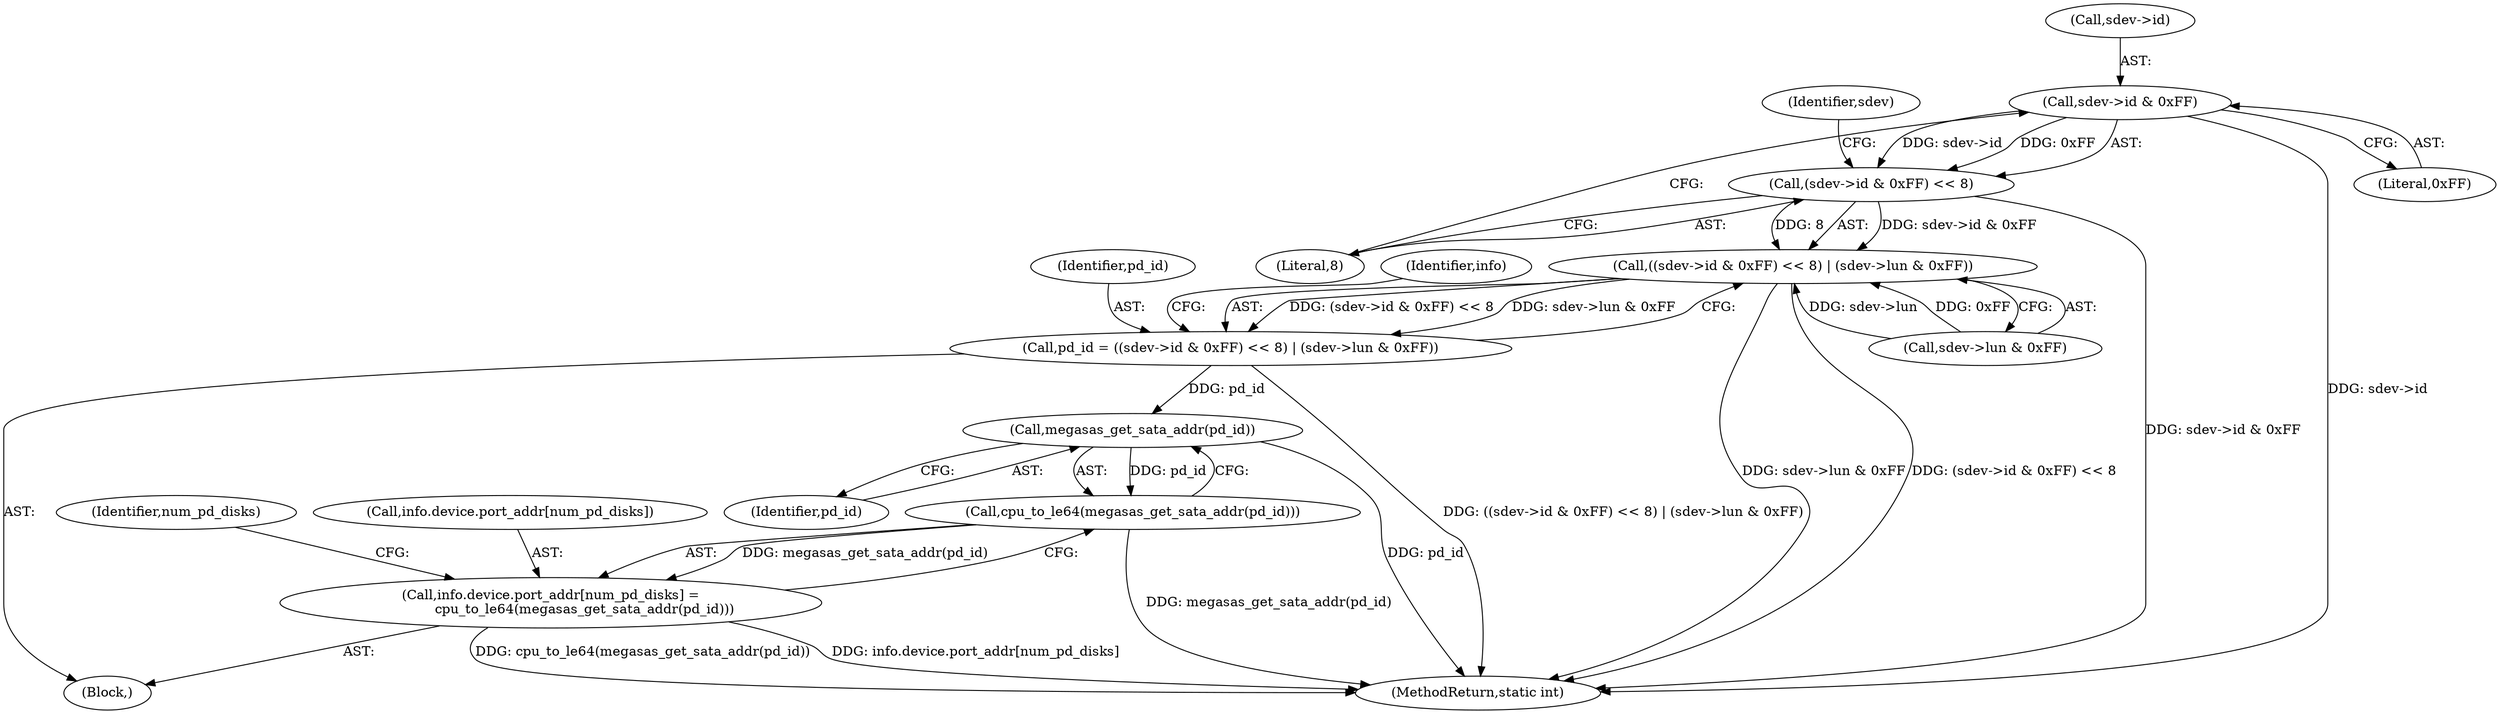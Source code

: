 digraph "0_qemu_844864fbae66935951529408831c2f22367a57b6@pointer" {
"1000232" [label="(Call,sdev->id & 0xFF)"];
"1000231" [label="(Call,(sdev->id & 0xFF) << 8)"];
"1000230" [label="(Call,((sdev->id & 0xFF) << 8) | (sdev->lun & 0xFF))"];
"1000228" [label="(Call,pd_id = ((sdev->id & 0xFF) << 8) | (sdev->lun & 0xFF))"];
"1000252" [label="(Call,megasas_get_sata_addr(pd_id))"];
"1000251" [label="(Call,cpu_to_le64(megasas_get_sata_addr(pd_id)))"];
"1000243" [label="(Call,info.device.port_addr[num_pd_disks] =\n                cpu_to_le64(megasas_get_sata_addr(pd_id)))"];
"1000673" [label="(MethodReturn,static int)"];
"1000255" [label="(Identifier,num_pd_disks)"];
"1000231" [label="(Call,(sdev->id & 0xFF) << 8)"];
"1000229" [label="(Identifier,pd_id)"];
"1000252" [label="(Call,megasas_get_sata_addr(pd_id))"];
"1000232" [label="(Call,sdev->id & 0xFF)"];
"1000253" [label="(Identifier,pd_id)"];
"1000240" [label="(Identifier,sdev)"];
"1000230" [label="(Call,((sdev->id & 0xFF) << 8) | (sdev->lun & 0xFF))"];
"1000237" [label="(Literal,8)"];
"1000243" [label="(Call,info.device.port_addr[num_pd_disks] =\n                cpu_to_le64(megasas_get_sata_addr(pd_id)))"];
"1000244" [label="(Call,info.device.port_addr[num_pd_disks])"];
"1000227" [label="(Block,)"];
"1000228" [label="(Call,pd_id = ((sdev->id & 0xFF) << 8) | (sdev->lun & 0xFF))"];
"1000238" [label="(Call,sdev->lun & 0xFF)"];
"1000251" [label="(Call,cpu_to_le64(megasas_get_sata_addr(pd_id)))"];
"1000233" [label="(Call,sdev->id)"];
"1000236" [label="(Literal,0xFF)"];
"1000247" [label="(Identifier,info)"];
"1000232" -> "1000231"  [label="AST: "];
"1000232" -> "1000236"  [label="CFG: "];
"1000233" -> "1000232"  [label="AST: "];
"1000236" -> "1000232"  [label="AST: "];
"1000237" -> "1000232"  [label="CFG: "];
"1000232" -> "1000673"  [label="DDG: sdev->id"];
"1000232" -> "1000231"  [label="DDG: sdev->id"];
"1000232" -> "1000231"  [label="DDG: 0xFF"];
"1000231" -> "1000230"  [label="AST: "];
"1000231" -> "1000237"  [label="CFG: "];
"1000237" -> "1000231"  [label="AST: "];
"1000240" -> "1000231"  [label="CFG: "];
"1000231" -> "1000673"  [label="DDG: sdev->id & 0xFF"];
"1000231" -> "1000230"  [label="DDG: sdev->id & 0xFF"];
"1000231" -> "1000230"  [label="DDG: 8"];
"1000230" -> "1000228"  [label="AST: "];
"1000230" -> "1000238"  [label="CFG: "];
"1000238" -> "1000230"  [label="AST: "];
"1000228" -> "1000230"  [label="CFG: "];
"1000230" -> "1000673"  [label="DDG: sdev->lun & 0xFF"];
"1000230" -> "1000673"  [label="DDG: (sdev->id & 0xFF) << 8"];
"1000230" -> "1000228"  [label="DDG: (sdev->id & 0xFF) << 8"];
"1000230" -> "1000228"  [label="DDG: sdev->lun & 0xFF"];
"1000238" -> "1000230"  [label="DDG: sdev->lun"];
"1000238" -> "1000230"  [label="DDG: 0xFF"];
"1000228" -> "1000227"  [label="AST: "];
"1000229" -> "1000228"  [label="AST: "];
"1000247" -> "1000228"  [label="CFG: "];
"1000228" -> "1000673"  [label="DDG: ((sdev->id & 0xFF) << 8) | (sdev->lun & 0xFF)"];
"1000228" -> "1000252"  [label="DDG: pd_id"];
"1000252" -> "1000251"  [label="AST: "];
"1000252" -> "1000253"  [label="CFG: "];
"1000253" -> "1000252"  [label="AST: "];
"1000251" -> "1000252"  [label="CFG: "];
"1000252" -> "1000673"  [label="DDG: pd_id"];
"1000252" -> "1000251"  [label="DDG: pd_id"];
"1000251" -> "1000243"  [label="AST: "];
"1000243" -> "1000251"  [label="CFG: "];
"1000251" -> "1000673"  [label="DDG: megasas_get_sata_addr(pd_id)"];
"1000251" -> "1000243"  [label="DDG: megasas_get_sata_addr(pd_id)"];
"1000243" -> "1000227"  [label="AST: "];
"1000244" -> "1000243"  [label="AST: "];
"1000255" -> "1000243"  [label="CFG: "];
"1000243" -> "1000673"  [label="DDG: cpu_to_le64(megasas_get_sata_addr(pd_id))"];
"1000243" -> "1000673"  [label="DDG: info.device.port_addr[num_pd_disks]"];
}
